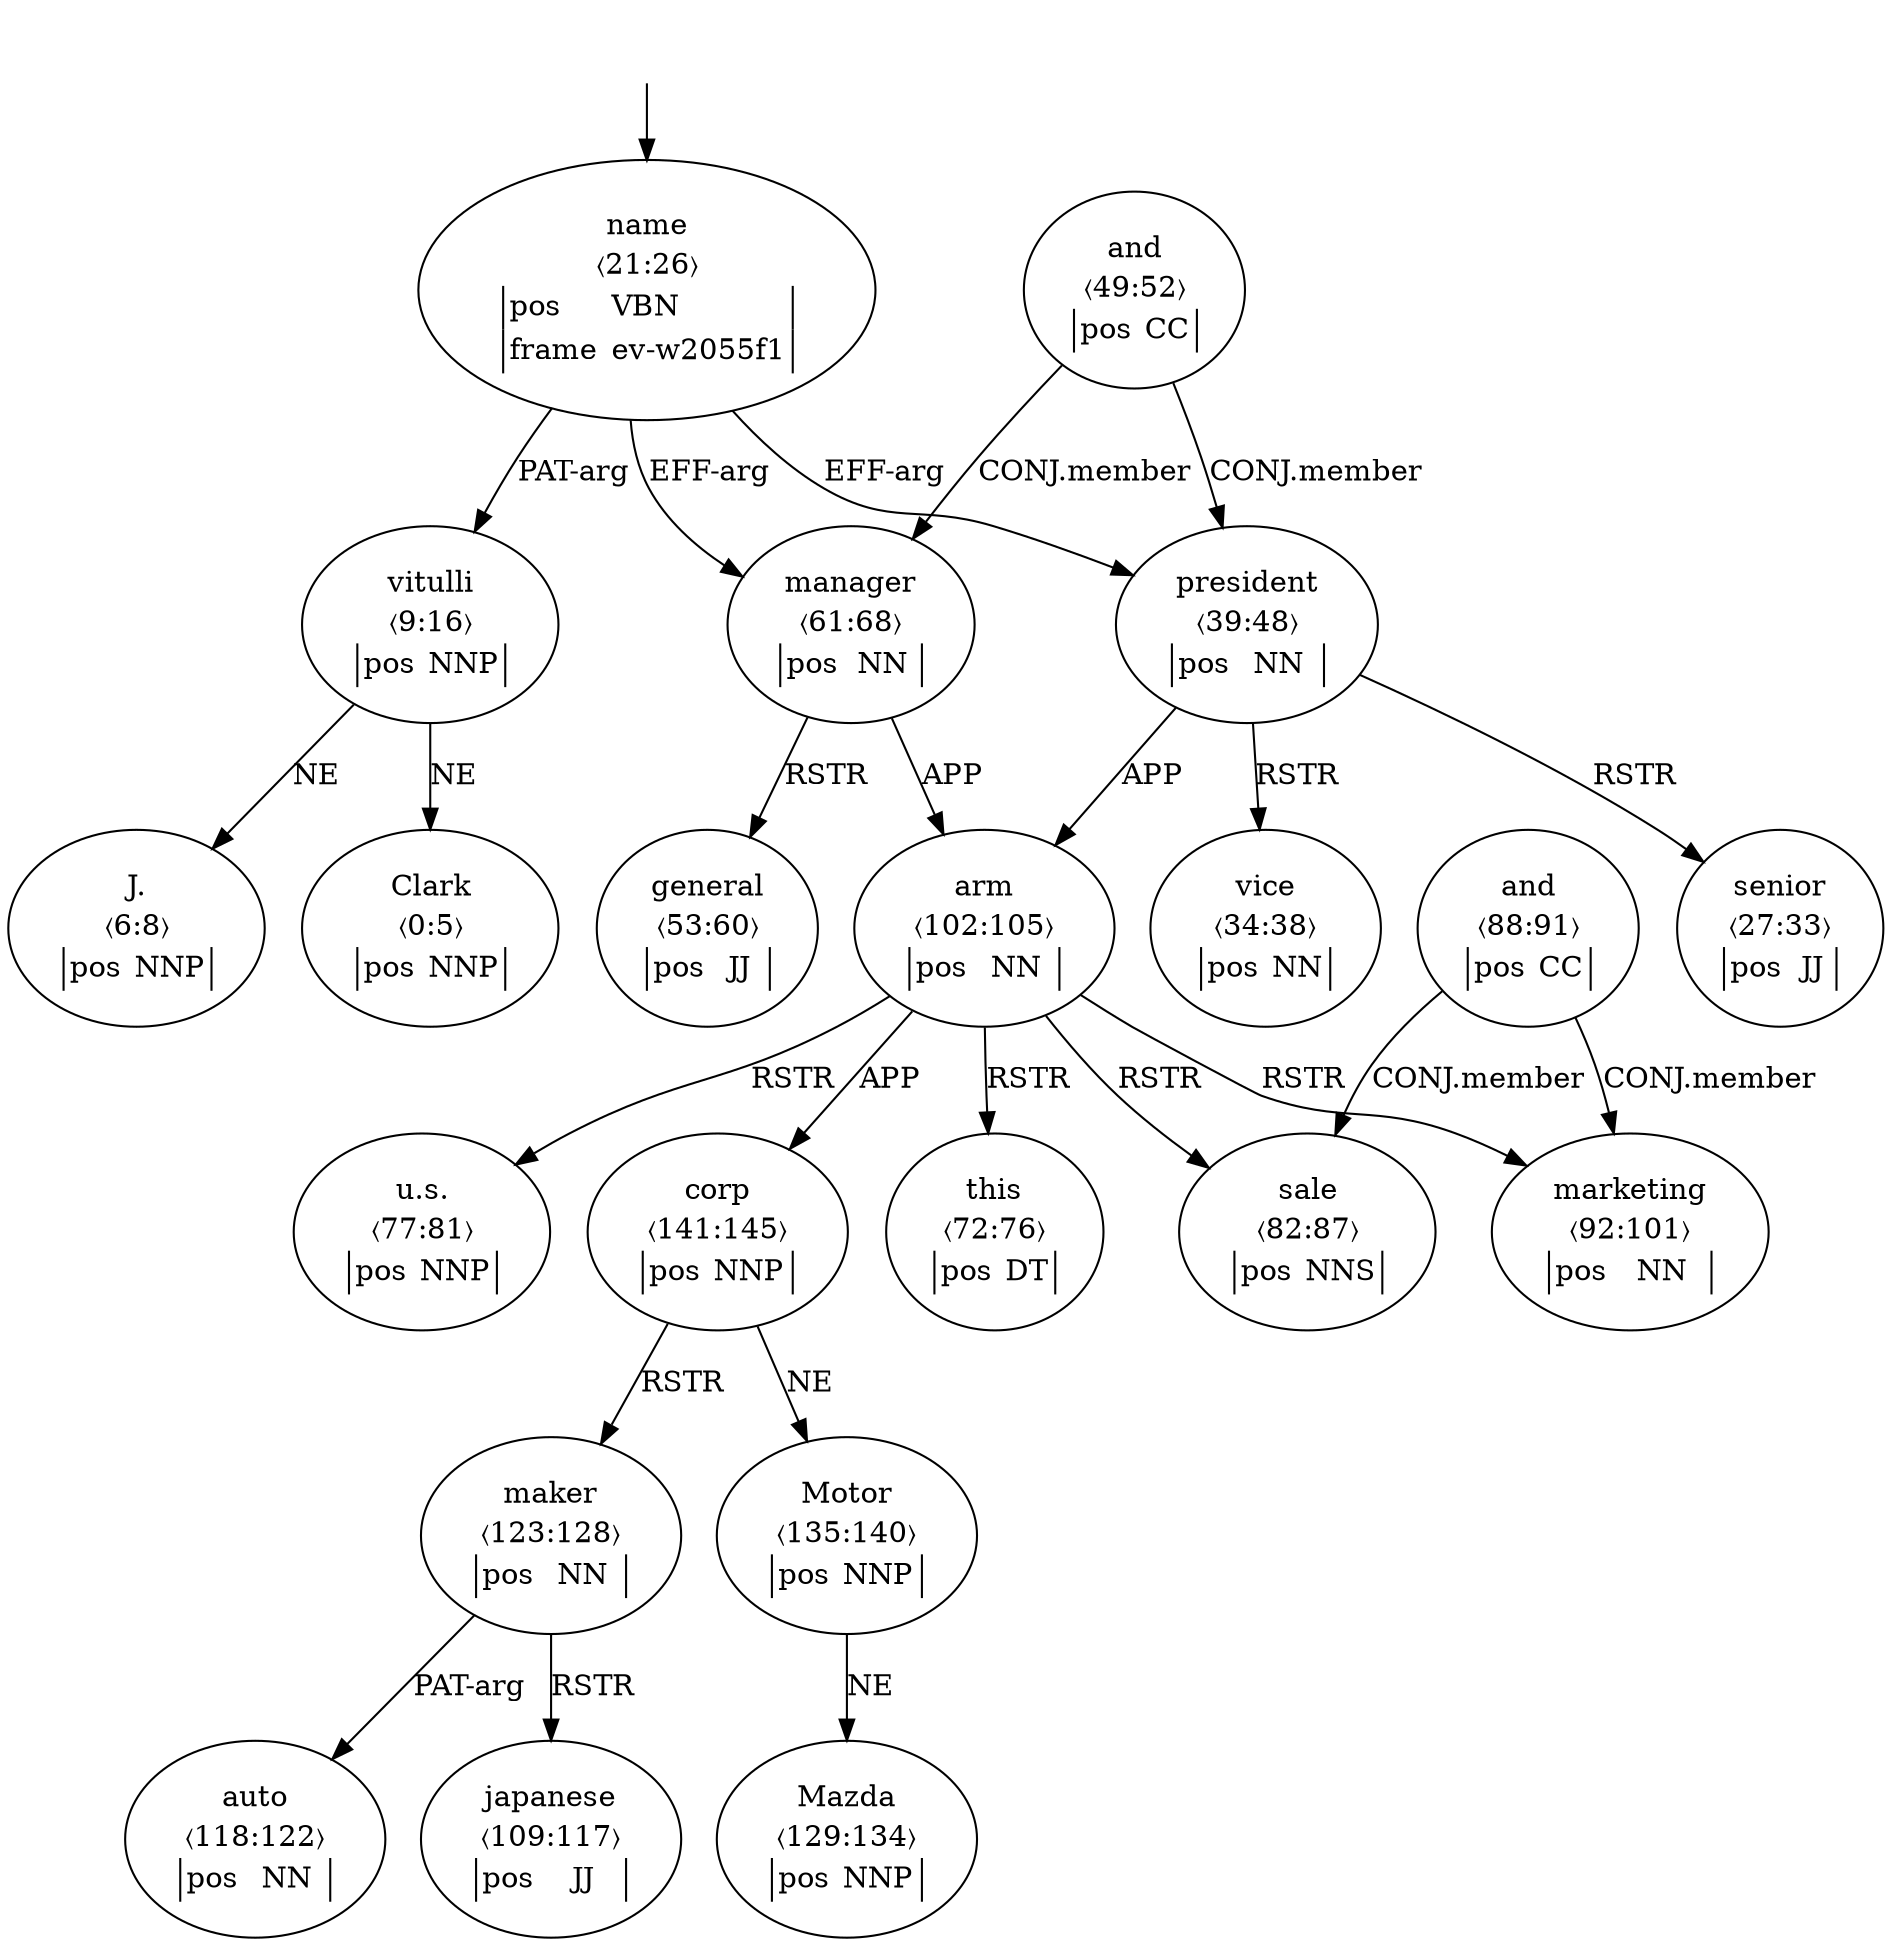 digraph "20009001" {
  top [ style=invis ];
  top -> 4;
  0 [ label=<<table align="center" border="0" cellspacing="0"><tr><td colspan="2">Clark</td></tr><tr><td colspan="2">〈0:5〉</td></tr><tr><td sides="l" border="1" align="left">pos</td><td sides="r" border="1" align="left">NNP</td></tr></table>> ];
  1 [ label=<<table align="center" border="0" cellspacing="0"><tr><td colspan="2">J.</td></tr><tr><td colspan="2">〈6:8〉</td></tr><tr><td sides="l" border="1" align="left">pos</td><td sides="r" border="1" align="left">NNP</td></tr></table>> ];
  2 [ label=<<table align="center" border="0" cellspacing="0"><tr><td colspan="2">vitulli</td></tr><tr><td colspan="2">〈9:16〉</td></tr><tr><td sides="l" border="1" align="left">pos</td><td sides="r" border="1" align="left">NNP</td></tr></table>> ];
  4 [ label=<<table align="center" border="0" cellspacing="0"><tr><td colspan="2">name</td></tr><tr><td colspan="2">〈21:26〉</td></tr><tr><td sides="l" border="1" align="left">pos</td><td sides="r" border="1" align="left">VBN</td></tr><tr><td sides="l" border="1" align="left">frame</td><td sides="r" border="1" align="left">ev-w2055f1</td></tr></table>> ];
  5 [ label=<<table align="center" border="0" cellspacing="0"><tr><td colspan="2">senior</td></tr><tr><td colspan="2">〈27:33〉</td></tr><tr><td sides="l" border="1" align="left">pos</td><td sides="r" border="1" align="left">JJ</td></tr></table>> ];
  6 [ label=<<table align="center" border="0" cellspacing="0"><tr><td colspan="2">vice</td></tr><tr><td colspan="2">〈34:38〉</td></tr><tr><td sides="l" border="1" align="left">pos</td><td sides="r" border="1" align="left">NN</td></tr></table>> ];
  7 [ label=<<table align="center" border="0" cellspacing="0"><tr><td colspan="2">president</td></tr><tr><td colspan="2">〈39:48〉</td></tr><tr><td sides="l" border="1" align="left">pos</td><td sides="r" border="1" align="left">NN</td></tr></table>> ];
  8 [ label=<<table align="center" border="0" cellspacing="0"><tr><td colspan="2">and</td></tr><tr><td colspan="2">〈49:52〉</td></tr><tr><td sides="l" border="1" align="left">pos</td><td sides="r" border="1" align="left">CC</td></tr></table>> ];
  9 [ label=<<table align="center" border="0" cellspacing="0"><tr><td colspan="2">general</td></tr><tr><td colspan="2">〈53:60〉</td></tr><tr><td sides="l" border="1" align="left">pos</td><td sides="r" border="1" align="left">JJ</td></tr></table>> ];
  10 [ label=<<table align="center" border="0" cellspacing="0"><tr><td colspan="2">manager</td></tr><tr><td colspan="2">〈61:68〉</td></tr><tr><td sides="l" border="1" align="left">pos</td><td sides="r" border="1" align="left">NN</td></tr></table>> ];
  12 [ label=<<table align="center" border="0" cellspacing="0"><tr><td colspan="2">this</td></tr><tr><td colspan="2">〈72:76〉</td></tr><tr><td sides="l" border="1" align="left">pos</td><td sides="r" border="1" align="left">DT</td></tr></table>> ];
  13 [ label=<<table align="center" border="0" cellspacing="0"><tr><td colspan="2">u.s.</td></tr><tr><td colspan="2">〈77:81〉</td></tr><tr><td sides="l" border="1" align="left">pos</td><td sides="r" border="1" align="left">NNP</td></tr></table>> ];
  14 [ label=<<table align="center" border="0" cellspacing="0"><tr><td colspan="2">sale</td></tr><tr><td colspan="2">〈82:87〉</td></tr><tr><td sides="l" border="1" align="left">pos</td><td sides="r" border="1" align="left">NNS</td></tr></table>> ];
  15 [ label=<<table align="center" border="0" cellspacing="0"><tr><td colspan="2">and</td></tr><tr><td colspan="2">〈88:91〉</td></tr><tr><td sides="l" border="1" align="left">pos</td><td sides="r" border="1" align="left">CC</td></tr></table>> ];
  16 [ label=<<table align="center" border="0" cellspacing="0"><tr><td colspan="2">marketing</td></tr><tr><td colspan="2">〈92:101〉</td></tr><tr><td sides="l" border="1" align="left">pos</td><td sides="r" border="1" align="left">NN</td></tr></table>> ];
  17 [ label=<<table align="center" border="0" cellspacing="0"><tr><td colspan="2">arm</td></tr><tr><td colspan="2">〈102:105〉</td></tr><tr><td sides="l" border="1" align="left">pos</td><td sides="r" border="1" align="left">NN</td></tr></table>> ];
  19 [ label=<<table align="center" border="0" cellspacing="0"><tr><td colspan="2">japanese</td></tr><tr><td colspan="2">〈109:117〉</td></tr><tr><td sides="l" border="1" align="left">pos</td><td sides="r" border="1" align="left">JJ</td></tr></table>> ];
  20 [ label=<<table align="center" border="0" cellspacing="0"><tr><td colspan="2">auto</td></tr><tr><td colspan="2">〈118:122〉</td></tr><tr><td sides="l" border="1" align="left">pos</td><td sides="r" border="1" align="left">NN</td></tr></table>> ];
  21 [ label=<<table align="center" border="0" cellspacing="0"><tr><td colspan="2">maker</td></tr><tr><td colspan="2">〈123:128〉</td></tr><tr><td sides="l" border="1" align="left">pos</td><td sides="r" border="1" align="left">NN</td></tr></table>> ];
  22 [ label=<<table align="center" border="0" cellspacing="0"><tr><td colspan="2">Mazda</td></tr><tr><td colspan="2">〈129:134〉</td></tr><tr><td sides="l" border="1" align="left">pos</td><td sides="r" border="1" align="left">NNP</td></tr></table>> ];
  23 [ label=<<table align="center" border="0" cellspacing="0"><tr><td colspan="2">Motor</td></tr><tr><td colspan="2">〈135:140〉</td></tr><tr><td sides="l" border="1" align="left">pos</td><td sides="r" border="1" align="left">NNP</td></tr></table>> ];
  24 [ label=<<table align="center" border="0" cellspacing="0"><tr><td colspan="2">corp</td></tr><tr><td colspan="2">〈141:145〉</td></tr><tr><td sides="l" border="1" align="left">pos</td><td sides="r" border="1" align="left">NNP</td></tr></table>> ];
  17 -> 12 [ label="RSTR" ];
  24 -> 21 [ label="RSTR" ];
  4 -> 10 [ label="EFF-arg" ];
  17 -> 16 [ label="RSTR" ];
  17 -> 24 [ label="APP" ];
  23 -> 22 [ label="NE" ];
  24 -> 23 [ label="NE" ];
  4 -> 2 [ label="PAT-arg" ];
  10 -> 9 [ label="RSTR" ];
  4 -> 7 [ label="EFF-arg" ];
  21 -> 19 [ label="RSTR" ];
  17 -> 14 [ label="RSTR" ];
  8 -> 7 [ label="CONJ.member" ];
  10 -> 17 [ label="APP" ];
  2 -> 0 [ label="NE" ];
  15 -> 14 [ label="CONJ.member" ];
  17 -> 13 [ label="RSTR" ];
  2 -> 1 [ label="NE" ];
  7 -> 17 [ label="APP" ];
  7 -> 5 [ label="RSTR" ];
  7 -> 6 [ label="RSTR" ];
  21 -> 20 [ label="PAT-arg" ];
  8 -> 10 [ label="CONJ.member" ];
  15 -> 16 [ label="CONJ.member" ];
}

